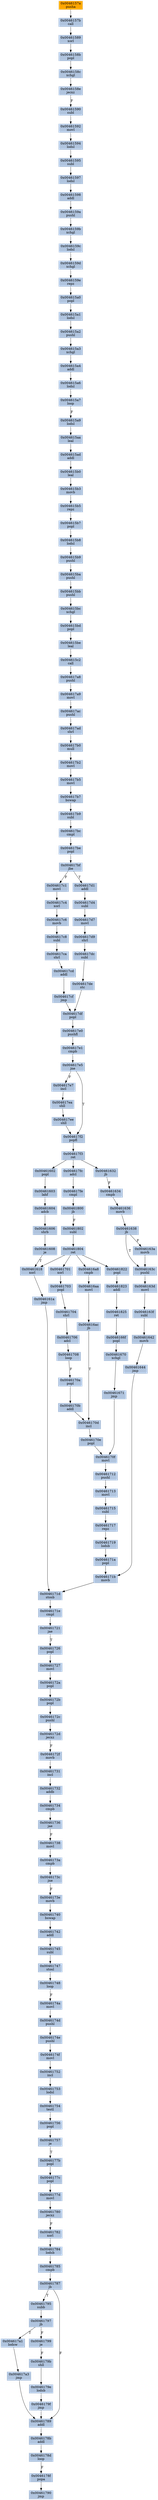 strict digraph G {
	graph [bgcolor=transparent,
		name=G
	];
	node [color=lightsteelblue,
		fillcolor=lightsteelblue,
		shape=rectangle,
		style=filled
	];
	"0x00461642"	[label="0x00461642
movb"];
	"0x00461644"	[label="0x00461644
jmp"];
	"0x00461642" -> "0x00461644"	[color="#000000"];
	"0x00461804"	[label="0x00461804
ret"];
	"0x00461618"	[label="0x00461618
xorl"];
	"0x00461804" -> "0x00461618"	[color="#000000"];
	"0x00461822"	[label="0x00461822
popl"];
	"0x00461804" -> "0x00461822"	[color="#000000"];
	"0x004616a8"	[label="0x004616a8
cmpb"];
	"0x00461804" -> "0x004616a8"	[color="#000000"];
	"0x00461701"	[label="0x00461701
xorl"];
	"0x00461804" -> "0x00461701"	[color="#000000"];
	"0x0046163c"	[label="0x0046163c
pushl"];
	"0x0046163d"	[label="0x0046163d
movl"];
	"0x0046163c" -> "0x0046163d"	[color="#000000"];
	"0x004617ea"	[label="0x004617ea
shll"];
	"0x004617ee"	[label="0x004617ee
shll"];
	"0x004617ea" -> "0x004617ee"	[color="#000000"];
	"0x0046170d"	[label="0x0046170d
incl"];
	"0x0046170e"	[label="0x0046170e
popl"];
	"0x0046170d" -> "0x0046170e"	[color="#000000"];
	"0x00461732"	[label="0x00461732
addb"];
	"0x00461734"	[label="0x00461734
cmpb"];
	"0x00461732" -> "0x00461734"	[color="#000000"];
	"0x00461671"	[label="0x00461671
jmp"];
	"0x0046170f"	[label="0x0046170f
movl"];
	"0x00461671" -> "0x0046170f"	[color="#000000"];
	"0x00461717"	[label="0x00461717
repz"];
	"0x00461719"	[label="0x00461719
lodsb"];
	"0x00461717" -> "0x00461719"	[color="#000000"];
	"0x0046171a"	[label="0x0046171a
popl"];
	"0x00461719" -> "0x0046171a"	[color="#000000"];
	"0x00461740"	[label="0x00461740
bswap"];
	"0x00461742"	[label="0x00461742
addl"];
	"0x00461740" -> "0x00461742"	[color="#000000"];
	"0x00461802"	[label="0x00461802
subl"];
	"0x00461802" -> "0x00461804"	[color="#000000"];
	"0x004617b5"	[label="0x004617b5
movl"];
	"0x004617b7"	[label="0x004617b7
bswap"];
	"0x004617b5" -> "0x004617b7"	[color="#000000"];
	"0x00461738"	[label="0x00461738
movl"];
	"0x0046173a"	[label="0x0046173a
cmpb"];
	"0x00461738" -> "0x0046173a"	[color="#000000"];
	"0x00461592"	[label="0x00461592
movl"];
	"0x00461594"	[label="0x00461594
lodsl"];
	"0x00461592" -> "0x00461594"	[color="#000000"];
	"0x00461757"	[label="0x00461757
je"];
	"0x0046177b"	[label="0x0046177b
popl"];
	"0x00461757" -> "0x0046177b"	[color="#000000",
		label=T];
	"0x0046163f"	[label="0x0046163f
subl"];
	"0x0046163d" -> "0x0046163f"	[color="#000000"];
	"0x004615a1"	[label="0x004615a1
lodsl"];
	"0x004615a2"	[label="0x004615a2
pushl"];
	"0x004615a1" -> "0x004615a2"	[color="#000000"];
	"0x00461736"	[label="0x00461736
jae"];
	"0x00461734" -> "0x00461736"	[color="#000000"];
	"0x00461745"	[label="0x00461745
subl"];
	"0x00461742" -> "0x00461745"	[color="#000000"];
	"0x0046178b"	[label="0x0046178b
addl"];
	"0x0046178d"	[label="0x0046178d
loop"];
	"0x0046178b" -> "0x0046178d"	[color="#000000"];
	"0x00461721"	[label="0x00461721
jae"];
	"0x00461726"	[label="0x00461726
popl"];
	"0x00461721" -> "0x00461726"	[color="#000000",
		label=T];
	"0x0046174a"	[label="0x0046174a
movl"];
	"0x0046174d"	[label="0x0046174d
pushl"];
	"0x0046174a" -> "0x0046174d"	[color="#000000"];
	"0x0046178f"	[label="0x0046178f
popa"];
	"0x00461790"	[label="0x00461790
jmp"];
	"0x0046178f" -> "0x00461790"	[color="#000000"];
	"0x0046178d" -> "0x0046178f"	[color="#000000",
		label=F];
	"0x0046170a"	[label="0x0046170a
popl"];
	"0x0046170b"	[label="0x0046170b
addl"];
	"0x0046170a" -> "0x0046170b"	[color="#000000"];
	"0x004615b5"	[label="0x004615b5
repz"];
	"0x004615b7"	[label="0x004615b7
popl"];
	"0x004615b5" -> "0x004615b7"	[color="#000000"];
	"0x0046159a"	[label="0x0046159a
pushl"];
	"0x0046159b"	[label="0x0046159b
xchgl"];
	"0x0046159a" -> "0x0046159b"	[color="#000000"];
	"0x00461598"	[label="0x00461598
addl"];
	"0x00461598" -> "0x0046159a"	[color="#000000"];
	"0x00461603"	[label="0x00461603
lahf"];
	"0x00461604"	[label="0x00461604
adcb"];
	"0x00461603" -> "0x00461604"	[color="#000000"];
	"0x004615b3"	[label="0x004615b3
movb"];
	"0x004615b3" -> "0x004615b5"	[color="#000000"];
	"0x0046163a"	[label="0x0046163a
movb"];
	"0x0046163a" -> "0x0046163c"	[color="#000000"];
	"0x0046173c"	[label="0x0046173c
jne"];
	"0x0046173e"	[label="0x0046173e
movb"];
	"0x0046173c" -> "0x0046173e"	[color="#000000",
		label=F];
	"0x00461706"	[label="0x00461706
adcl"];
	"0x00461708"	[label="0x00461708
loop"];
	"0x00461706" -> "0x00461708"	[color="#000000"];
	"0x00461754"	[label="0x00461754
testl"];
	"0x00461756"	[label="0x00461756
popl"];
	"0x00461754" -> "0x00461756"	[color="#000000"];
	"0x004617a9"	[label="0x004617a9
movl"];
	"0x004617ac"	[label="0x004617ac
pushl"];
	"0x004617a9" -> "0x004617ac"	[color="#000000"];
	"0x004617b9"	[label="0x004617b9
subl"];
	"0x004617bc"	[label="0x004617bc
cmpl"];
	"0x004617b9" -> "0x004617bc"	[color="#000000"];
	"0x004615a0"	[label="0x004615a0
popl"];
	"0x004615a0" -> "0x004615a1"	[color="#000000"];
	"0x004615a6"	[label="0x004615a6
lodsl"];
	"0x004615a7"	[label="0x004615a7
loop"];
	"0x004615a6" -> "0x004615a7"	[color="#000000"];
	"0x004617fe"	[label="0x004617fe
cmpl"];
	"0x00461800"	[label="0x00461800
jb"];
	"0x004617fe" -> "0x00461800"	[color="#000000"];
	"0x00461634"	[label="0x00461634
cmpb"];
	"0x00461636"	[label="0x00461636
movb"];
	"0x00461634" -> "0x00461636"	[color="#000000"];
	"0x004617be"	[label="0x004617be
popl"];
	"0x004617bc" -> "0x004617be"	[color="#000000"];
	"0x0046170b" -> "0x0046170d"	[color="#000000"];
	"0x004617c4"	[label="0x004617c4
xorl"];
	"0x004617c6"	[label="0x004617c6
movb"];
	"0x004617c4" -> "0x004617c6"	[color="#000000"];
	"0x00461703"	[label="0x00461703
popl"];
	"0x00461704"	[label="0x00461704
shrl"];
	"0x00461703" -> "0x00461704"	[color="#000000"];
	"0x0046171d"	[label="0x0046171d
stosb"];
	"0x0046171e"	[label="0x0046171e
cmpl"];
	"0x0046171d" -> "0x0046171e"	[color="#000000"];
	"0x004617ca"	[label="0x004617ca
shrl"];
	"0x004617cd"	[label="0x004617cd
addl"];
	"0x004617ca" -> "0x004617cd"	[color="#000000"];
	"0x00461795"	[label="0x00461795
subb"];
	"0x00461797"	[label="0x00461797
jb"];
	"0x00461795" -> "0x00461797"	[color="#000000"];
	"0x0046161a"	[label="0x0046161a
jmp"];
	"0x0046161a" -> "0x0046171d"	[color="#000000"];
	"0x00461799"	[label="0x00461799
je"];
	"0x00461797" -> "0x00461799"	[color="#000000",
		label=F];
	"0x004617a1"	[label="0x004617a1
lodsw"];
	"0x00461797" -> "0x004617a1"	[color="#000000",
		label=T];
	"0x004617ad"	[label="0x004617ad
shrl"];
	"0x004617b0"	[label="0x004617b0
mull"];
	"0x004617ad" -> "0x004617b0"	[color="#000000"];
	"0x0046158c"	[label="0x0046158c
xchgl"];
	"0x0046158e"	[label="0x0046158e
jecxz"];
	"0x0046158c" -> "0x0046158e"	[color="#000000"];
	"0x00461713"	[label="0x00461713
movl"];
	"0x00461715"	[label="0x00461715
subl"];
	"0x00461713" -> "0x00461715"	[color="#000000"];
	"0x004617a3"	[label="0x004617a3
jmp"];
	"0x00461789"	[label="0x00461789
addl"];
	"0x004617a3" -> "0x00461789"	[color="#000000"];
	"0x00461782"	[label="0x00461782
xorl"];
	"0x00461784"	[label="0x00461784
lodsb"];
	"0x00461782" -> "0x00461784"	[color="#000000"];
	"0x004615c2"	[label="0x004615c2
call"];
	"0x004617a8"	[label="0x004617a8
pushl"];
	"0x004615c2" -> "0x004617a8"	[color="#000000"];
	"0x0046179f"	[label="0x0046179f
jmp"];
	"0x0046179f" -> "0x00461789"	[color="#000000"];
	"0x004617fc"	[label="0x004617fc
adcl"];
	"0x004617fc" -> "0x004617fe"	[color="#000000"];
	"0x004617c1"	[label="0x004617c1
movl"];
	"0x004617c1" -> "0x004617c4"	[color="#000000"];
	"0x004617cf"	[label="0x004617cf
jmp"];
	"0x004617df"	[label="0x004617df
popl"];
	"0x004617cf" -> "0x004617df"	[color="#000000"];
	"0x00461712"	[label="0x00461712
pushl"];
	"0x00461712" -> "0x00461713"	[color="#000000"];
	"0x004617de"	[label="0x004617de
stc"];
	"0x004617de" -> "0x004617df"	[color="#000000"];
	"0x0046177c"	[label="0x0046177c
popl"];
	"0x0046177d"	[label="0x0046177d
movl"];
	"0x0046177c" -> "0x0046177d"	[color="#000000"];
	"0x0046171b"	[label="0x0046171b
movb"];
	"0x0046171b" -> "0x0046171d"	[color="#000000"];
	"0x004617e0"	[label="0x004617e0
pushfl"];
	"0x004617df" -> "0x004617e0"	[color="#000000"];
	"0x0046174e"	[label="0x0046174e
pushl"];
	"0x0046174d" -> "0x0046174e"	[color="#000000"];
	"0x00461590"	[label="0x00461590
subl"];
	"0x00461590" -> "0x00461592"	[color="#000000"];
	"0x0046159e"	[label="0x0046159e
repz"];
	"0x0046159e" -> "0x004615a0"	[color="#000000"];
	"0x004617e7"	[label="0x004617e7
incl"];
	"0x004617e7" -> "0x004617ea"	[color="#000000"];
	"0x0046174f"	[label="0x0046174f
movl"];
	"0x00461752"	[label="0x00461752
incl"];
	"0x0046174f" -> "0x00461752"	[color="#000000"];
	"0x004615a9"	[label="0x004615a9
lodsl"];
	"0x004615a7" -> "0x004615a9"	[color="#000000",
		label=F];
	"0x004617cd" -> "0x004617cf"	[color="#000000"];
	"0x0046158e" -> "0x00461590"	[color="#000000",
		label=F];
	"0x00461638"	[label="0x00461638
jb"];
	"0x00461636" -> "0x00461638"	[color="#000000"];
	"0x0046172f"	[label="0x0046172f
movb"];
	"0x00461731"	[label="0x00461731
incl"];
	"0x0046172f" -> "0x00461731"	[color="#000000"];
	"0x004615b9"	[label="0x004615b9
pushl"];
	"0x004615ba"	[label="0x004615ba
pushl"];
	"0x004615b9" -> "0x004615ba"	[color="#000000"];
	"0x00461800" -> "0x00461802"	[color="#000000",
		label=F];
	"0x00461780"	[label="0x00461780
jecxz"];
	"0x0046177d" -> "0x00461780"	[color="#000000"];
	"0x004617b2"	[label="0x004617b2
movl"];
	"0x004617b0" -> "0x004617b2"	[color="#000000"];
	"0x004617f2"	[label="0x004617f2
popfl"];
	"0x004617f3"	[label="0x004617f3
ret"];
	"0x004617f2" -> "0x004617f3"	[color="#000000"];
	"0x0046170f" -> "0x00461712"	[color="#000000"];
	"0x00461747"	[label="0x00461747
stosl"];
	"0x00461745" -> "0x00461747"	[color="#000000"];
	"0x004615b8"	[label="0x004615b8
lodsl"];
	"0x004615b7" -> "0x004615b8"	[color="#000000"];
	"0x0046157a"	[color=lightgrey,
		fillcolor=orange,
		label="0x0046157a
pusha"];
	"0x0046157b"	[label="0x0046157b
call"];
	"0x0046157a" -> "0x0046157b"	[color="#000000"];
	"0x004617a8" -> "0x004617a9"	[color="#000000"];
	"0x0046159d"	[label="0x0046159d
xchgl"];
	"0x0046159d" -> "0x0046159e"	[color="#000000"];
	"0x00461748"	[label="0x00461748
loop"];
	"0x00461748" -> "0x0046174a"	[color="#000000",
		label=F];
	"0x004617e1"	[label="0x004617e1
cmpb"];
	"0x004617e5"	[label="0x004617e5
jne"];
	"0x004617e1" -> "0x004617e5"	[color="#000000"];
	"0x00461618" -> "0x0046161a"	[color="#000000"];
	"0x004617bf"	[label="0x004617bf
jbe"];
	"0x004617be" -> "0x004617bf"	[color="#000000"];
	"0x00461756" -> "0x00461757"	[color="#000000"];
	"0x0046179e"	[label="0x0046179e
lodsb"];
	"0x0046179e" -> "0x0046179f"	[color="#000000"];
	"0x004615ad"	[label="0x004615ad
addl"];
	"0x004615b0"	[label="0x004615b0
leal"];
	"0x004615ad" -> "0x004615b0"	[color="#000000"];
	"0x00461595"	[label="0x00461595
subl"];
	"0x00461594" -> "0x00461595"	[color="#000000"];
	"0x00461780" -> "0x00461782"	[color="#000000",
		label=F];
	"0x004617c8"	[label="0x004617c8
subl"];
	"0x004617c8" -> "0x004617ca"	[color="#000000"];
	"0x004617d9"	[label="0x004617d9
shrl"];
	"0x004617dc"	[label="0x004617dc
subl"];
	"0x004617d9" -> "0x004617dc"	[color="#000000"];
	"0x004615bd"	[label="0x004615bd
popl"];
	"0x004615be"	[label="0x004615be
leal"];
	"0x004615bd" -> "0x004615be"	[color="#000000"];
	"0x0046159c"	[label="0x0046159c
lodsl"];
	"0x0046159c" -> "0x0046159d"	[color="#000000"];
	"0x004617b2" -> "0x004617b5"	[color="#000000"];
	"0x004615aa"	[label="0x004615aa
leal"];
	"0x004615a9" -> "0x004615aa"	[color="#000000"];
	"0x004617f3" -> "0x004617fc"	[color="#000000"];
	"0x00461602"	[label="0x00461602
popl"];
	"0x004617f3" -> "0x00461602"	[color="#000000"];
	"0x00461632"	[label="0x00461632
jb"];
	"0x004617f3" -> "0x00461632"	[color="#000000"];
	"0x00461823"	[label="0x00461823
addl"];
	"0x00461825"	[label="0x00461825
ret"];
	"0x00461823" -> "0x00461825"	[color="#000000"];
	"0x00461785"	[label="0x00461785
cmpb"];
	"0x00461784" -> "0x00461785"	[color="#000000"];
	"0x00461597"	[label="0x00461597
lodsl"];
	"0x00461597" -> "0x00461598"	[color="#000000"];
	"0x004615b0" -> "0x004615b3"	[color="#000000"];
	"0x004617ac" -> "0x004617ad"	[color="#000000"];
	"0x00461822" -> "0x00461823"	[color="#000000"];
	"0x004615aa" -> "0x004615ad"	[color="#000000"];
	"0x00461753"	[label="0x00461753
lodsl"];
	"0x00461752" -> "0x00461753"	[color="#000000"];
	"0x0046173e" -> "0x00461740"	[color="#000000"];
	"0x004616ac"	[label="0x004616ac
jb"];
	"0x004616ac" -> "0x0046170d"	[color="#000000",
		label=T];
	"0x0046179b"	[label="0x0046179b
shll"];
	"0x00461799" -> "0x0046179b"	[color="#000000",
		label=F];
	"0x0046172b"	[label="0x0046172b
popl"];
	"0x0046172c"	[label="0x0046172c
pushl"];
	"0x0046172b" -> "0x0046172c"	[color="#000000"];
	"0x00461731" -> "0x00461732"	[color="#000000"];
	"0x004615a3"	[label="0x004615a3
xchgl"];
	"0x004615a4"	[label="0x004615a4
addl"];
	"0x004615a3" -> "0x004615a4"	[color="#000000"];
	"0x00461708" -> "0x0046170a"	[color="#000000",
		label=F];
	"0x00461606"	[label="0x00461606
shrb"];
	"0x00461604" -> "0x00461606"	[color="#000000"];
	"0x00461727"	[label="0x00461727
movl"];
	"0x00461726" -> "0x00461727"	[color="#000000"];
	"0x004616aa"	[label="0x004616aa
movl"];
	"0x004616aa" -> "0x004616ac"	[color="#000000"];
	"0x004617a1" -> "0x004617a3"	[color="#000000"];
	"0x00461787"	[label="0x00461787
jb"];
	"0x00461785" -> "0x00461787"	[color="#000000"];
	"0x00461715" -> "0x00461717"	[color="#000000"];
	"0x0046177b" -> "0x0046177c"	[color="#000000"];
	"0x00461789" -> "0x0046178b"	[color="#000000"];
	"0x00461644" -> "0x0046171b"	[color="#000000"];
	"0x00461589"	[label="0x00461589
xorl"];
	"0x0046158b"	[label="0x0046158b
popl"];
	"0x00461589" -> "0x0046158b"	[color="#000000"];
	"0x0046172a"	[label="0x0046172a
popl"];
	"0x00461727" -> "0x0046172a"	[color="#000000"];
	"0x00461704" -> "0x00461706"	[color="#000000"];
	"0x0046159b" -> "0x0046159c"	[color="#000000"];
	"0x004617d7"	[label="0x004617d7
movl"];
	"0x004617d7" -> "0x004617d9"	[color="#000000"];
	"0x004616a8" -> "0x004616aa"	[color="#000000"];
	"0x004615a2" -> "0x004615a3"	[color="#000000"];
	"0x004615b8" -> "0x004615b9"	[color="#000000"];
	"0x0046179b" -> "0x0046179e"	[color="#000000"];
	"0x004617b7" -> "0x004617b9"	[color="#000000"];
	"0x004617c6" -> "0x004617c8"	[color="#000000"];
	"0x00461787" -> "0x00461795"	[color="#000000",
		label=T];
	"0x00461787" -> "0x00461789"	[color="#000000",
		label=F];
	"0x004617d4"	[label="0x004617d4
subl"];
	"0x004617d4" -> "0x004617d7"	[color="#000000"];
	"0x00461608"	[label="0x00461608
je"];
	"0x00461608" -> "0x00461618"	[color="#000000",
		label=T];
	"0x00461602" -> "0x00461603"	[color="#000000"];
	"0x004615a4" -> "0x004615a6"	[color="#000000"];
	"0x0046166f"	[label="0x0046166f
popl"];
	"0x00461670"	[label="0x00461670
xchgl"];
	"0x0046166f" -> "0x00461670"	[color="#000000"];
	"0x0046171e" -> "0x00461721"	[color="#000000"];
	"0x004617d1"	[label="0x004617d1
addl"];
	"0x004617d1" -> "0x004617d4"	[color="#000000"];
	"0x0046172d"	[label="0x0046172d
jecxz"];
	"0x0046172d" -> "0x0046172f"	[color="#000000",
		label=F];
	"0x0046157b" -> "0x00461589"	[color="#000000"];
	"0x004615be" -> "0x004615c2"	[color="#000000"];
	"0x004617e0" -> "0x004617e1"	[color="#000000"];
	"0x00461753" -> "0x00461754"	[color="#000000"];
	"0x00461825" -> "0x0046166f"	[color="#000000"];
	"0x0046172a" -> "0x0046172b"	[color="#000000"];
	"0x004615bb"	[label="0x004615bb
pushl"];
	"0x004615bc"	[label="0x004615bc
xchgl"];
	"0x004615bb" -> "0x004615bc"	[color="#000000"];
	"0x00461595" -> "0x00461597"	[color="#000000"];
	"0x004617bf" -> "0x004617c1"	[color="#000000",
		label=F];
	"0x004617bf" -> "0x004617d1"	[color="#000000",
		label=T];
	"0x00461638" -> "0x0046163c"	[color="#000000",
		label=T];
	"0x00461638" -> "0x0046163a"	[color="#000000",
		label=F];
	"0x0046172c" -> "0x0046172d"	[color="#000000"];
	"0x004617dc" -> "0x004617de"	[color="#000000"];
	"0x0046170e" -> "0x0046170f"	[color="#000000"];
	"0x00461747" -> "0x00461748"	[color="#000000"];
	"0x004617ee" -> "0x004617f2"	[color="#000000"];
	"0x0046174e" -> "0x0046174f"	[color="#000000"];
	"0x00461701" -> "0x00461703"	[color="#000000"];
	"0x00461632" -> "0x00461634"	[color="#000000",
		label=F];
	"0x00461736" -> "0x00461738"	[color="#000000",
		label=F];
	"0x004615ba" -> "0x004615bb"	[color="#000000"];
	"0x00461606" -> "0x00461608"	[color="#000000"];
	"0x0046158b" -> "0x0046158c"	[color="#000000"];
	"0x0046171a" -> "0x0046171b"	[color="#000000"];
	"0x0046163f" -> "0x00461642"	[color="#000000"];
	"0x00461670" -> "0x00461671"	[color="#000000"];
	"0x004615bc" -> "0x004615bd"	[color="#000000"];
	"0x0046173a" -> "0x0046173c"	[color="#000000"];
	"0x004617e5" -> "0x004617e7"	[color="#000000",
		label=F];
	"0x004617e5" -> "0x004617f2"	[color="#000000",
		label=T];
}
